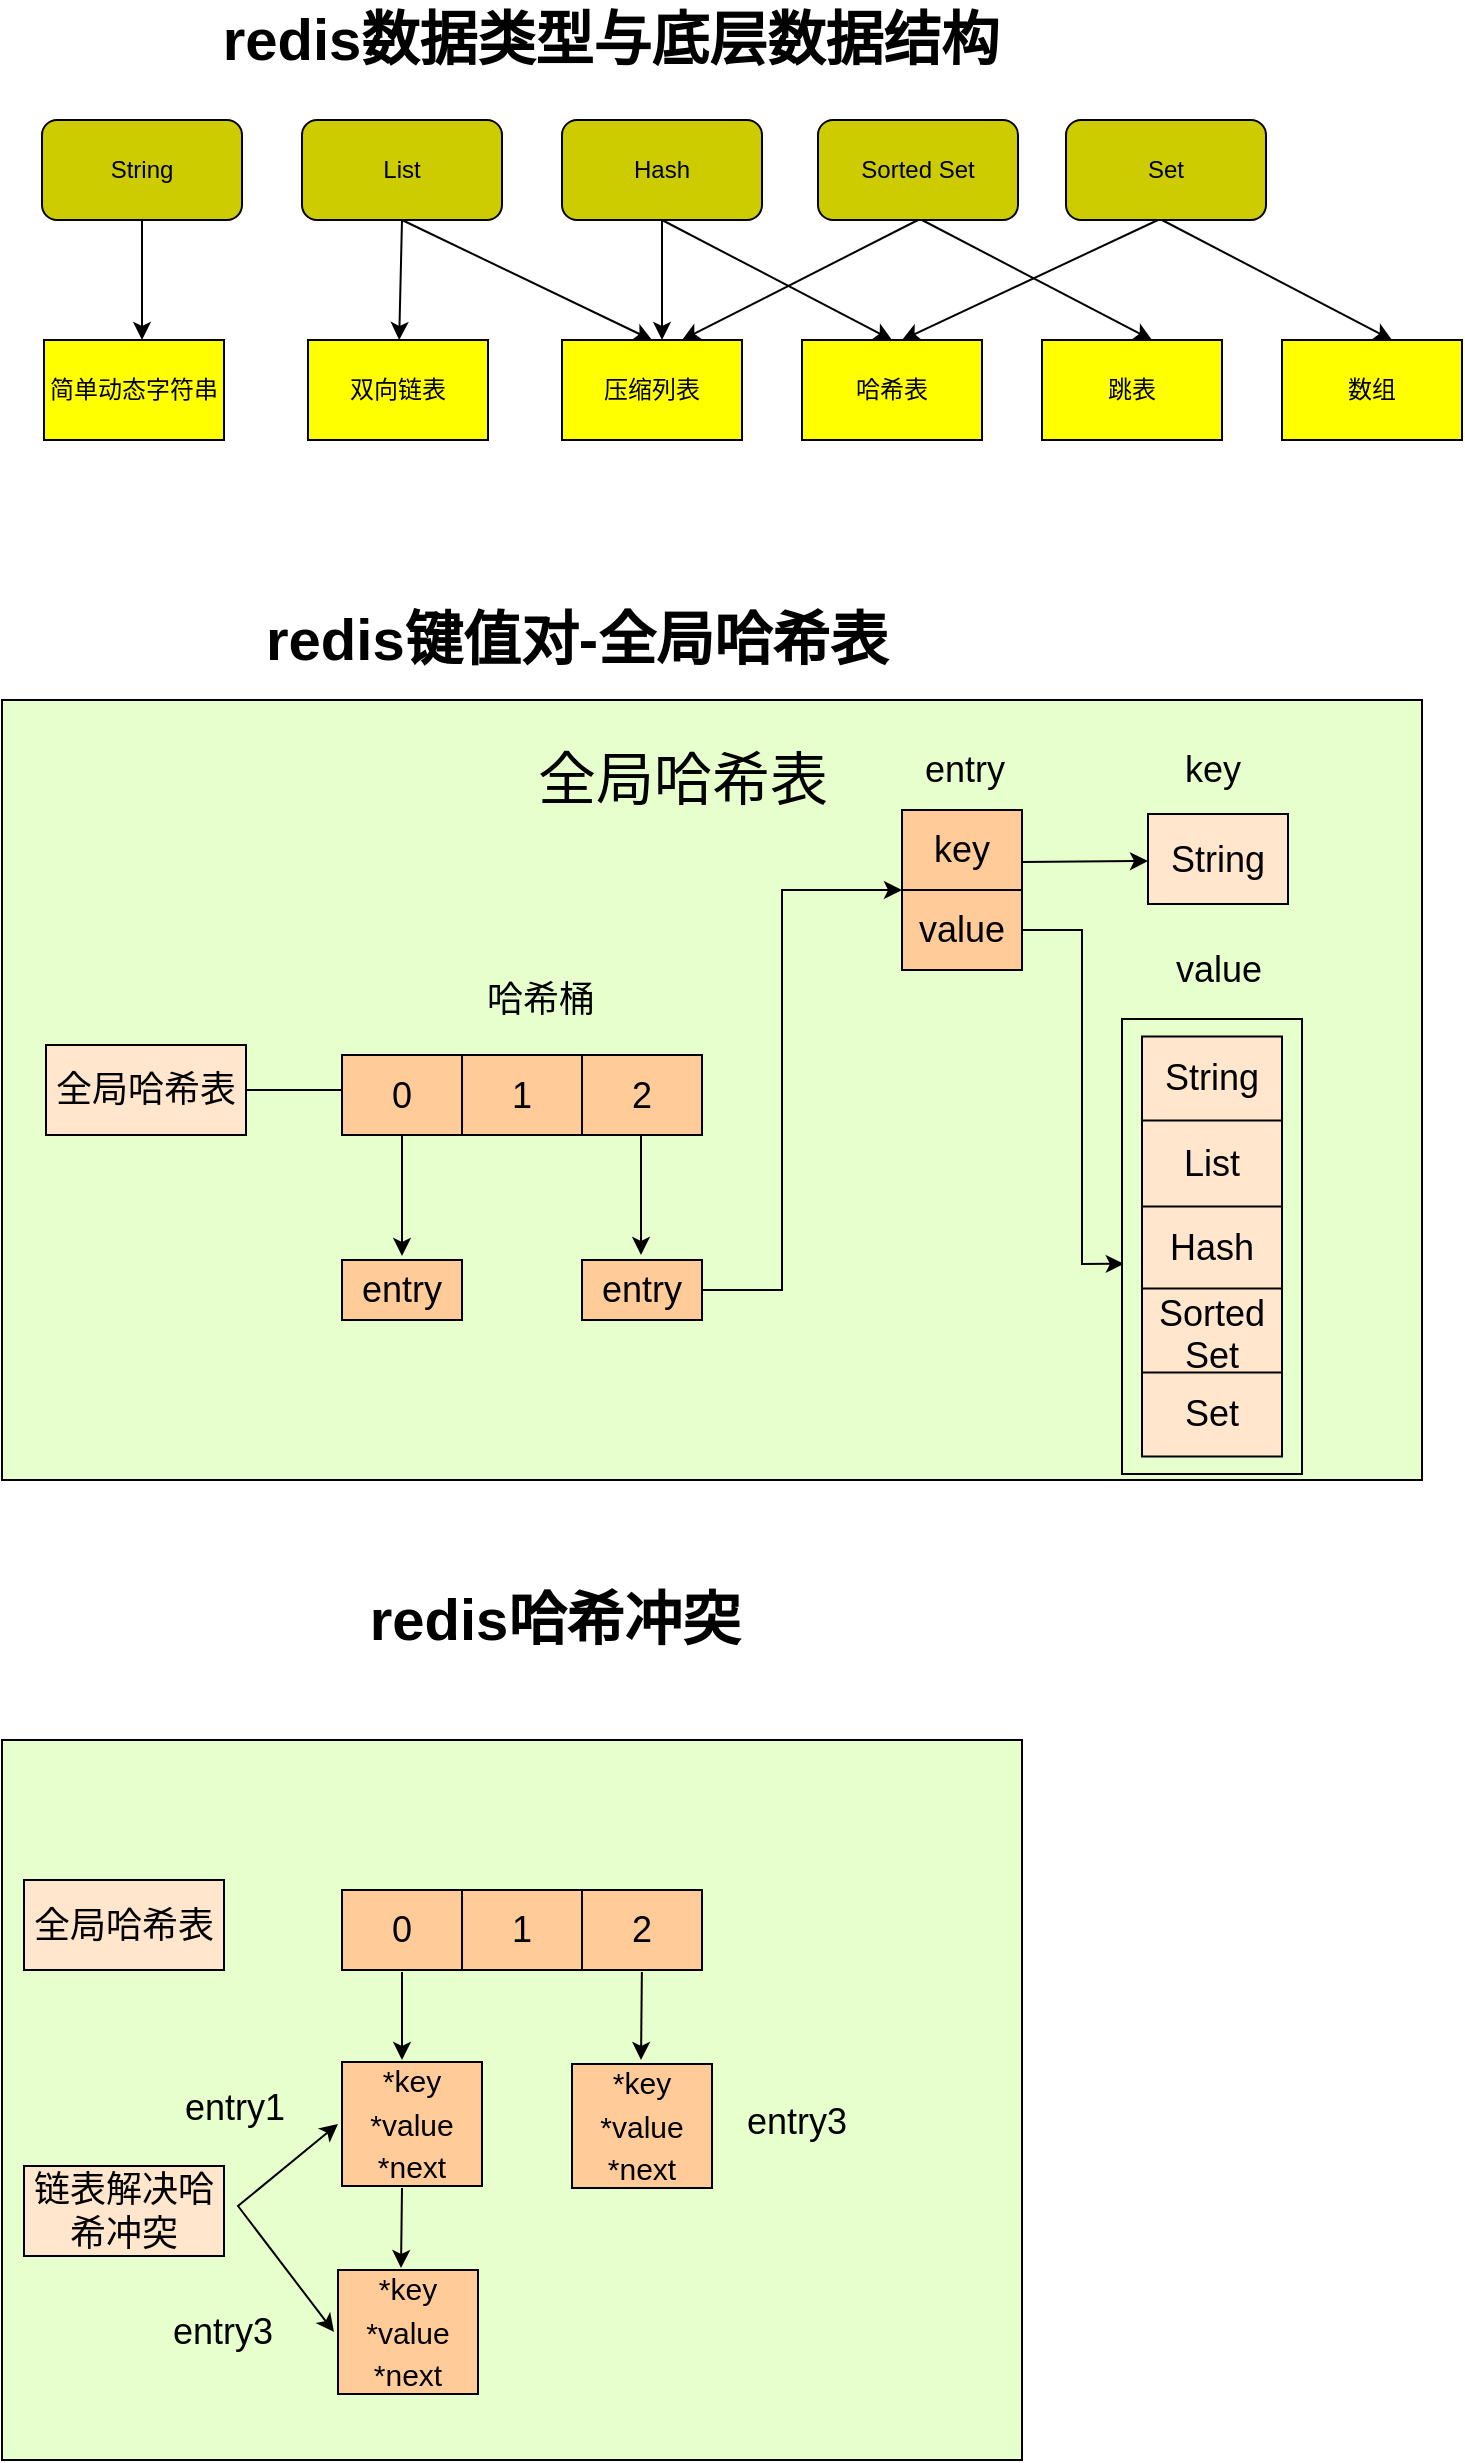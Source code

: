 <mxfile version="15.8.3" type="github">
  <diagram id="xm92QjREcHeRzNhlfidu" name="第 1 页">
    <mxGraphModel dx="946" dy="496" grid="1" gridSize="10" guides="1" tooltips="1" connect="1" arrows="1" fold="1" page="1" pageScale="1" pageWidth="827" pageHeight="1169" math="0" shadow="0">
      <root>
        <mxCell id="0" />
        <mxCell id="1" parent="0" />
        <mxCell id="ieVy2Ef-1YmjKpl5WXtm-2" value="String" style="rounded=1;whiteSpace=wrap;html=1;fillColor=#CCCC00;" parent="1" vertex="1">
          <mxGeometry x="130" y="80" width="100" height="50" as="geometry" />
        </mxCell>
        <mxCell id="ieVy2Ef-1YmjKpl5WXtm-3" value="Set" style="rounded=1;whiteSpace=wrap;html=1;fillColor=#CCCC00;" parent="1" vertex="1">
          <mxGeometry x="642" y="80" width="100" height="50" as="geometry" />
        </mxCell>
        <mxCell id="ieVy2Ef-1YmjKpl5WXtm-4" value="Hash" style="rounded=1;whiteSpace=wrap;html=1;fillColor=#CCCC00;" parent="1" vertex="1">
          <mxGeometry x="390" y="80" width="100" height="50" as="geometry" />
        </mxCell>
        <mxCell id="ieVy2Ef-1YmjKpl5WXtm-5" value="List" style="rounded=1;whiteSpace=wrap;html=1;fillColor=#CCCC00;" parent="1" vertex="1">
          <mxGeometry x="260" y="80" width="100" height="50" as="geometry" />
        </mxCell>
        <mxCell id="ieVy2Ef-1YmjKpl5WXtm-6" value="Sorted Set" style="rounded=1;whiteSpace=wrap;html=1;fillColor=#CCCC00;" parent="1" vertex="1">
          <mxGeometry x="518" y="80" width="100" height="50" as="geometry" />
        </mxCell>
        <mxCell id="ieVy2Ef-1YmjKpl5WXtm-56" value="简单动态字符串" style="rounded=0;whiteSpace=wrap;html=1;fillColor=#FFFF00;" parent="1" vertex="1">
          <mxGeometry x="131" y="190" width="90" height="50" as="geometry" />
        </mxCell>
        <mxCell id="ieVy2Ef-1YmjKpl5WXtm-57" value="双向链表" style="rounded=0;whiteSpace=wrap;html=1;fillColor=#FFFF00;" parent="1" vertex="1">
          <mxGeometry x="263" y="190" width="90" height="50" as="geometry" />
        </mxCell>
        <mxCell id="ieVy2Ef-1YmjKpl5WXtm-58" value="压缩列表" style="rounded=0;whiteSpace=wrap;html=1;fillColor=#FFFF00;" parent="1" vertex="1">
          <mxGeometry x="390" y="190" width="90" height="50" as="geometry" />
        </mxCell>
        <mxCell id="ieVy2Ef-1YmjKpl5WXtm-59" value="跳表" style="rounded=0;whiteSpace=wrap;html=1;fillColor=#FFFF00;" parent="1" vertex="1">
          <mxGeometry x="630" y="190" width="90" height="50" as="geometry" />
        </mxCell>
        <mxCell id="ieVy2Ef-1YmjKpl5WXtm-60" value="数组" style="rounded=0;whiteSpace=wrap;html=1;fillColor=#FFFF00;" parent="1" vertex="1">
          <mxGeometry x="750" y="190" width="90" height="50" as="geometry" />
        </mxCell>
        <mxCell id="ieVy2Ef-1YmjKpl5WXtm-61" value="哈希表" style="rounded=0;whiteSpace=wrap;html=1;fillColor=#FFFF00;" parent="1" vertex="1">
          <mxGeometry x="510" y="190" width="90" height="50" as="geometry" />
        </mxCell>
        <mxCell id="ieVy2Ef-1YmjKpl5WXtm-62" value="" style="endArrow=classic;html=1;rounded=0;exitX=0.5;exitY=1;exitDx=0;exitDy=0;" parent="1" source="ieVy2Ef-1YmjKpl5WXtm-2" edge="1">
          <mxGeometry width="50" height="50" relative="1" as="geometry">
            <mxPoint x="390" y="280" as="sourcePoint" />
            <mxPoint x="180" y="190" as="targetPoint" />
          </mxGeometry>
        </mxCell>
        <mxCell id="ieVy2Ef-1YmjKpl5WXtm-63" value="" style="endArrow=classic;html=1;rounded=0;exitX=0.5;exitY=1;exitDx=0;exitDy=0;" parent="1" source="ieVy2Ef-1YmjKpl5WXtm-5" target="ieVy2Ef-1YmjKpl5WXtm-57" edge="1">
          <mxGeometry width="50" height="50" relative="1" as="geometry">
            <mxPoint x="310" y="180" as="sourcePoint" />
            <mxPoint x="360" y="130" as="targetPoint" />
          </mxGeometry>
        </mxCell>
        <mxCell id="ieVy2Ef-1YmjKpl5WXtm-64" value="" style="endArrow=classic;html=1;rounded=0;entryX=0.5;entryY=0;entryDx=0;entryDy=0;exitX=0.5;exitY=1;exitDx=0;exitDy=0;" parent="1" source="ieVy2Ef-1YmjKpl5WXtm-5" target="ieVy2Ef-1YmjKpl5WXtm-58" edge="1">
          <mxGeometry width="50" height="50" relative="1" as="geometry">
            <mxPoint x="310" y="140" as="sourcePoint" />
            <mxPoint x="400" y="140" as="targetPoint" />
          </mxGeometry>
        </mxCell>
        <mxCell id="ieVy2Ef-1YmjKpl5WXtm-65" value="" style="endArrow=classic;html=1;rounded=0;exitX=0.5;exitY=1;exitDx=0;exitDy=0;" parent="1" source="ieVy2Ef-1YmjKpl5WXtm-4" edge="1">
          <mxGeometry width="50" height="50" relative="1" as="geometry">
            <mxPoint x="390" y="280" as="sourcePoint" />
            <mxPoint x="440" y="190" as="targetPoint" />
          </mxGeometry>
        </mxCell>
        <mxCell id="ieVy2Ef-1YmjKpl5WXtm-66" value="" style="endArrow=classic;html=1;rounded=0;exitX=0.5;exitY=1;exitDx=0;exitDy=0;entryX=0.5;entryY=0;entryDx=0;entryDy=0;" parent="1" source="ieVy2Ef-1YmjKpl5WXtm-4" target="ieVy2Ef-1YmjKpl5WXtm-61" edge="1">
          <mxGeometry width="50" height="50" relative="1" as="geometry">
            <mxPoint x="554.5" y="140" as="sourcePoint" />
            <mxPoint x="554.5" y="200" as="targetPoint" />
          </mxGeometry>
        </mxCell>
        <mxCell id="ieVy2Ef-1YmjKpl5WXtm-67" value="" style="endArrow=classic;html=1;rounded=0;exitX=0.5;exitY=1;exitDx=0;exitDy=0;entryX=0.5;entryY=0;entryDx=0;entryDy=0;" parent="1" edge="1">
          <mxGeometry width="50" height="50" relative="1" as="geometry">
            <mxPoint x="570" y="130" as="sourcePoint" />
            <mxPoint x="685" y="190" as="targetPoint" />
          </mxGeometry>
        </mxCell>
        <mxCell id="ieVy2Ef-1YmjKpl5WXtm-68" value="" style="endArrow=classic;html=1;rounded=0;exitX=0.5;exitY=1;exitDx=0;exitDy=0;" parent="1" source="ieVy2Ef-1YmjKpl5WXtm-6" edge="1">
          <mxGeometry width="50" height="50" relative="1" as="geometry">
            <mxPoint x="450" y="140" as="sourcePoint" />
            <mxPoint x="450" y="190" as="targetPoint" />
          </mxGeometry>
        </mxCell>
        <mxCell id="ieVy2Ef-1YmjKpl5WXtm-69" value="" style="endArrow=classic;html=1;rounded=0;exitX=0.5;exitY=1;exitDx=0;exitDy=0;entryX=0.5;entryY=0;entryDx=0;entryDy=0;" parent="1" edge="1">
          <mxGeometry width="50" height="50" relative="1" as="geometry">
            <mxPoint x="690" y="130" as="sourcePoint" />
            <mxPoint x="805" y="190" as="targetPoint" />
          </mxGeometry>
        </mxCell>
        <mxCell id="ieVy2Ef-1YmjKpl5WXtm-70" value="" style="endArrow=classic;html=1;rounded=0;" parent="1" edge="1">
          <mxGeometry width="50" height="50" relative="1" as="geometry">
            <mxPoint x="688" y="130" as="sourcePoint" />
            <mxPoint x="560" y="190" as="targetPoint" />
          </mxGeometry>
        </mxCell>
        <mxCell id="ieVy2Ef-1YmjKpl5WXtm-72" value="redis数据类型与底层数据结构" style="text;html=1;resizable=0;autosize=1;align=center;verticalAlign=middle;points=[];fillColor=none;strokeColor=none;rounded=0;fontStyle=1;fontSize=29;" parent="1" vertex="1">
          <mxGeometry x="214" y="20" width="400" height="40" as="geometry" />
        </mxCell>
        <mxCell id="ieVy2Ef-1YmjKpl5WXtm-74" value="redis键值对-全局哈希表" style="text;html=1;resizable=0;autosize=1;align=center;verticalAlign=middle;points=[];fillColor=none;strokeColor=none;rounded=0;fontStyle=1;fontSize=29;" parent="1" vertex="1">
          <mxGeometry x="232" y="320" width="330" height="40" as="geometry" />
        </mxCell>
        <mxCell id="ieVy2Ef-1YmjKpl5WXtm-76" value="" style="rounded=0;whiteSpace=wrap;html=1;fontSize=29;fillColor=#E6FFCC;" parent="1" vertex="1">
          <mxGeometry x="110" y="370" width="710" height="390" as="geometry" />
        </mxCell>
        <mxCell id="ieVy2Ef-1YmjKpl5WXtm-78" value="全局哈希表" style="text;html=1;resizable=0;autosize=1;align=center;verticalAlign=middle;points=[];fillColor=none;strokeColor=none;rounded=0;fontSize=29;" parent="1" vertex="1">
          <mxGeometry x="370" y="390" width="160" height="40" as="geometry" />
        </mxCell>
        <mxCell id="ieVy2Ef-1YmjKpl5WXtm-79" value="全局哈希表" style="rounded=0;whiteSpace=wrap;html=1;fontSize=18;fillColor=#FFE6CC;" parent="1" vertex="1">
          <mxGeometry x="132" y="542.5" width="100" height="45" as="geometry" />
        </mxCell>
        <mxCell id="ieVy2Ef-1YmjKpl5WXtm-81" value="" style="endArrow=classic;html=1;rounded=0;fontSize=18;exitX=1;exitY=0.5;exitDx=0;exitDy=0;entryX=0.254;entryY=0.5;entryDx=0;entryDy=0;entryPerimeter=0;" parent="1" source="ieVy2Ef-1YmjKpl5WXtm-79" target="ieVy2Ef-1YmjKpl5WXtm-76" edge="1">
          <mxGeometry width="50" height="50" relative="1" as="geometry">
            <mxPoint x="380" y="530" as="sourcePoint" />
            <mxPoint x="430" y="480" as="targetPoint" />
          </mxGeometry>
        </mxCell>
        <mxCell id="ieVy2Ef-1YmjKpl5WXtm-89" value="" style="shape=table;startSize=0;container=1;collapsible=0;childLayout=tableLayout;fontSize=18;fillColor=#FFCC99;" parent="1" vertex="1">
          <mxGeometry x="280" y="547.5" width="180" height="40" as="geometry" />
        </mxCell>
        <mxCell id="ieVy2Ef-1YmjKpl5WXtm-90" value="" style="shape=partialRectangle;collapsible=0;dropTarget=0;pointerEvents=0;fillColor=none;top=0;left=0;bottom=0;right=0;points=[[0,0.5],[1,0.5]];portConstraint=eastwest;fontSize=18;" parent="ieVy2Ef-1YmjKpl5WXtm-89" vertex="1">
          <mxGeometry width="180" height="40" as="geometry" />
        </mxCell>
        <mxCell id="ieVy2Ef-1YmjKpl5WXtm-91" value="0" style="shape=partialRectangle;html=1;whiteSpace=wrap;connectable=0;overflow=hidden;fillColor=none;top=0;left=0;bottom=0;right=0;pointerEvents=1;fontSize=18;" parent="ieVy2Ef-1YmjKpl5WXtm-90" vertex="1">
          <mxGeometry width="60" height="40" as="geometry">
            <mxRectangle width="60" height="40" as="alternateBounds" />
          </mxGeometry>
        </mxCell>
        <mxCell id="ieVy2Ef-1YmjKpl5WXtm-92" value="1" style="shape=partialRectangle;html=1;whiteSpace=wrap;connectable=0;overflow=hidden;fillColor=none;top=0;left=0;bottom=0;right=0;pointerEvents=1;fontSize=18;" parent="ieVy2Ef-1YmjKpl5WXtm-90" vertex="1">
          <mxGeometry x="60" width="60" height="40" as="geometry">
            <mxRectangle width="60" height="40" as="alternateBounds" />
          </mxGeometry>
        </mxCell>
        <mxCell id="ieVy2Ef-1YmjKpl5WXtm-93" value="2" style="shape=partialRectangle;html=1;whiteSpace=wrap;connectable=0;overflow=hidden;fillColor=none;top=0;left=0;bottom=0;right=0;pointerEvents=1;fontSize=18;" parent="ieVy2Ef-1YmjKpl5WXtm-90" vertex="1">
          <mxGeometry x="120" width="60" height="40" as="geometry">
            <mxRectangle width="60" height="40" as="alternateBounds" />
          </mxGeometry>
        </mxCell>
        <mxCell id="ieVy2Ef-1YmjKpl5WXtm-94" value="entry" style="rounded=0;whiteSpace=wrap;html=1;fontSize=18;fillColor=#FFCC99;" parent="1" vertex="1">
          <mxGeometry x="280" y="650" width="60" height="30" as="geometry" />
        </mxCell>
        <mxCell id="ieVy2Ef-1YmjKpl5WXtm-97" value="entry" style="rounded=0;whiteSpace=wrap;html=1;fontSize=18;fillColor=#FFCC99;" parent="1" vertex="1">
          <mxGeometry x="400" y="650" width="60" height="30" as="geometry" />
        </mxCell>
        <mxCell id="ieVy2Ef-1YmjKpl5WXtm-98" value="" style="endArrow=classic;html=1;rounded=0;fontSize=18;entryX=0.5;entryY=0;entryDx=0;entryDy=0;" parent="1" edge="1">
          <mxGeometry width="50" height="50" relative="1" as="geometry">
            <mxPoint x="310" y="588" as="sourcePoint" />
            <mxPoint x="310" y="648" as="targetPoint" />
          </mxGeometry>
        </mxCell>
        <mxCell id="ieVy2Ef-1YmjKpl5WXtm-99" value="" style="endArrow=classic;html=1;rounded=0;fontSize=18;entryX=0.5;entryY=0;entryDx=0;entryDy=0;" parent="1" edge="1">
          <mxGeometry width="50" height="50" relative="1" as="geometry">
            <mxPoint x="429.5" y="587.5" as="sourcePoint" />
            <mxPoint x="429.5" y="647.5" as="targetPoint" />
          </mxGeometry>
        </mxCell>
        <mxCell id="ieVy2Ef-1YmjKpl5WXtm-102" value="" style="endArrow=classic;html=1;rounded=0;fontSize=18;exitX=1;exitY=0.5;exitDx=0;exitDy=0;entryX=0;entryY=0.5;entryDx=0;entryDy=0;" parent="1" source="ieVy2Ef-1YmjKpl5WXtm-97" edge="1">
          <mxGeometry width="50" height="50" relative="1" as="geometry">
            <mxPoint x="480" y="690" as="sourcePoint" />
            <mxPoint x="560" y="465" as="targetPoint" />
            <Array as="points">
              <mxPoint x="500" y="665" />
              <mxPoint x="500" y="465" />
            </Array>
          </mxGeometry>
        </mxCell>
        <mxCell id="ieVy2Ef-1YmjKpl5WXtm-103" value="" style="shape=table;startSize=0;container=1;collapsible=0;childLayout=tableLayout;fontSize=18;fillColor=#FFCC99;" parent="1" vertex="1">
          <mxGeometry x="560" y="425" width="60" height="80" as="geometry" />
        </mxCell>
        <mxCell id="ieVy2Ef-1YmjKpl5WXtm-104" value="" style="shape=partialRectangle;collapsible=0;dropTarget=0;pointerEvents=0;fillColor=none;top=0;left=0;bottom=0;right=0;points=[[0,0.5],[1,0.5]];portConstraint=eastwest;fontSize=18;" parent="ieVy2Ef-1YmjKpl5WXtm-103" vertex="1">
          <mxGeometry width="60" height="40" as="geometry" />
        </mxCell>
        <mxCell id="ieVy2Ef-1YmjKpl5WXtm-105" value="key" style="shape=partialRectangle;html=1;whiteSpace=wrap;connectable=0;overflow=hidden;fillColor=none;top=0;left=0;bottom=0;right=0;pointerEvents=1;fontSize=18;" parent="ieVy2Ef-1YmjKpl5WXtm-104" vertex="1">
          <mxGeometry width="60" height="40" as="geometry">
            <mxRectangle width="60" height="40" as="alternateBounds" />
          </mxGeometry>
        </mxCell>
        <mxCell id="ieVy2Ef-1YmjKpl5WXtm-106" value="" style="shape=partialRectangle;collapsible=0;dropTarget=0;pointerEvents=0;fillColor=none;top=0;left=0;bottom=0;right=0;points=[[0,0.5],[1,0.5]];portConstraint=eastwest;fontSize=18;" parent="ieVy2Ef-1YmjKpl5WXtm-103" vertex="1">
          <mxGeometry y="40" width="60" height="40" as="geometry" />
        </mxCell>
        <mxCell id="ieVy2Ef-1YmjKpl5WXtm-107" value="value" style="shape=partialRectangle;html=1;whiteSpace=wrap;connectable=0;overflow=hidden;fillColor=none;top=0;left=0;bottom=0;right=0;pointerEvents=1;fontSize=18;" parent="ieVy2Ef-1YmjKpl5WXtm-106" vertex="1">
          <mxGeometry width="60" height="40" as="geometry">
            <mxRectangle width="60" height="40" as="alternateBounds" />
          </mxGeometry>
        </mxCell>
        <mxCell id="ieVy2Ef-1YmjKpl5WXtm-108" value="String" style="rounded=0;whiteSpace=wrap;html=1;fontSize=18;fillColor=#FFE6CC;" parent="1" vertex="1">
          <mxGeometry x="683" y="427" width="70" height="45" as="geometry" />
        </mxCell>
        <mxCell id="ieVy2Ef-1YmjKpl5WXtm-120" value="" style="endArrow=classic;html=1;rounded=0;fontSize=18;entryX=0;entryY=0.5;entryDx=0;entryDy=0;" parent="1" edge="1">
          <mxGeometry width="50" height="50" relative="1" as="geometry">
            <mxPoint x="620" y="451" as="sourcePoint" />
            <mxPoint x="683" y="450.5" as="targetPoint" />
          </mxGeometry>
        </mxCell>
        <mxCell id="ieVy2Ef-1YmjKpl5WXtm-121" value="" style="endArrow=classic;html=1;rounded=0;fontSize=18;exitX=1;exitY=0.5;exitDx=0;exitDy=0;entryX=0.01;entryY=0.538;entryDx=0;entryDy=0;entryPerimeter=0;" parent="1" source="ieVy2Ef-1YmjKpl5WXtm-106" target="ieVy2Ef-1YmjKpl5WXtm-122" edge="1">
          <mxGeometry width="50" height="50" relative="1" as="geometry">
            <mxPoint x="630" y="530" as="sourcePoint" />
            <mxPoint x="680" y="480" as="targetPoint" />
            <Array as="points">
              <mxPoint x="650" y="485" />
              <mxPoint x="650" y="652" />
            </Array>
          </mxGeometry>
        </mxCell>
        <mxCell id="ieVy2Ef-1YmjKpl5WXtm-122" value="" style="rounded=0;whiteSpace=wrap;html=1;fontSize=18;fillColor=#E6FFCC;" parent="1" vertex="1">
          <mxGeometry x="670" y="529.5" width="90" height="227.5" as="geometry" />
        </mxCell>
        <mxCell id="ieVy2Ef-1YmjKpl5WXtm-109" value="" style="shape=table;startSize=0;container=1;collapsible=0;childLayout=tableLayout;fontSize=18;fillColor=#FFE6CC;" parent="1" vertex="1">
          <mxGeometry x="680" y="538.25" width="70" height="210" as="geometry" />
        </mxCell>
        <mxCell id="ieVy2Ef-1YmjKpl5WXtm-110" value="" style="shape=partialRectangle;collapsible=0;dropTarget=0;pointerEvents=0;fillColor=none;top=0;left=0;bottom=0;right=0;points=[[0,0.5],[1,0.5]];portConstraint=eastwest;fontSize=18;" parent="ieVy2Ef-1YmjKpl5WXtm-109" vertex="1">
          <mxGeometry width="70" height="42" as="geometry" />
        </mxCell>
        <mxCell id="ieVy2Ef-1YmjKpl5WXtm-111" value="String" style="shape=partialRectangle;html=1;whiteSpace=wrap;connectable=0;overflow=hidden;fillColor=none;top=0;left=0;bottom=0;right=0;pointerEvents=1;fontSize=18;" parent="ieVy2Ef-1YmjKpl5WXtm-110" vertex="1">
          <mxGeometry width="70" height="42" as="geometry">
            <mxRectangle width="70" height="42" as="alternateBounds" />
          </mxGeometry>
        </mxCell>
        <mxCell id="ieVy2Ef-1YmjKpl5WXtm-112" value="" style="shape=partialRectangle;collapsible=0;dropTarget=0;pointerEvents=0;fillColor=none;top=0;left=0;bottom=0;right=0;points=[[0,0.5],[1,0.5]];portConstraint=eastwest;fontSize=18;" parent="ieVy2Ef-1YmjKpl5WXtm-109" vertex="1">
          <mxGeometry y="42" width="70" height="43" as="geometry" />
        </mxCell>
        <mxCell id="ieVy2Ef-1YmjKpl5WXtm-113" value="List" style="shape=partialRectangle;html=1;whiteSpace=wrap;connectable=0;overflow=hidden;fillColor=none;top=0;left=0;bottom=0;right=0;pointerEvents=1;fontSize=18;" parent="ieVy2Ef-1YmjKpl5WXtm-112" vertex="1">
          <mxGeometry width="70" height="43" as="geometry">
            <mxRectangle width="70" height="43" as="alternateBounds" />
          </mxGeometry>
        </mxCell>
        <mxCell id="ieVy2Ef-1YmjKpl5WXtm-114" value="" style="shape=partialRectangle;collapsible=0;dropTarget=0;pointerEvents=0;fillColor=none;top=0;left=0;bottom=0;right=0;points=[[0,0.5],[1,0.5]];portConstraint=eastwest;fontSize=18;" parent="ieVy2Ef-1YmjKpl5WXtm-109" vertex="1">
          <mxGeometry y="85" width="70" height="41" as="geometry" />
        </mxCell>
        <mxCell id="ieVy2Ef-1YmjKpl5WXtm-115" value="Hash" style="shape=partialRectangle;html=1;whiteSpace=wrap;connectable=0;overflow=hidden;fillColor=none;top=0;left=0;bottom=0;right=0;pointerEvents=1;fontSize=18;" parent="ieVy2Ef-1YmjKpl5WXtm-114" vertex="1">
          <mxGeometry width="70" height="41" as="geometry">
            <mxRectangle width="70" height="41" as="alternateBounds" />
          </mxGeometry>
        </mxCell>
        <mxCell id="ieVy2Ef-1YmjKpl5WXtm-116" value="" style="shape=partialRectangle;collapsible=0;dropTarget=0;pointerEvents=0;fillColor=none;top=0;left=0;bottom=0;right=0;points=[[0,0.5],[1,0.5]];portConstraint=eastwest;fontSize=18;" parent="ieVy2Ef-1YmjKpl5WXtm-109" vertex="1">
          <mxGeometry y="126" width="70" height="42" as="geometry" />
        </mxCell>
        <mxCell id="ieVy2Ef-1YmjKpl5WXtm-117" value="Sorted Set" style="shape=partialRectangle;html=1;whiteSpace=wrap;connectable=0;overflow=hidden;fillColor=none;top=0;left=0;bottom=0;right=0;pointerEvents=1;fontSize=18;" parent="ieVy2Ef-1YmjKpl5WXtm-116" vertex="1">
          <mxGeometry width="70" height="42" as="geometry">
            <mxRectangle width="70" height="42" as="alternateBounds" />
          </mxGeometry>
        </mxCell>
        <mxCell id="ieVy2Ef-1YmjKpl5WXtm-118" value="" style="shape=partialRectangle;collapsible=0;dropTarget=0;pointerEvents=0;fillColor=none;top=0;left=0;bottom=0;right=0;points=[[0,0.5],[1,0.5]];portConstraint=eastwest;fontSize=18;" parent="ieVy2Ef-1YmjKpl5WXtm-109" vertex="1">
          <mxGeometry y="168" width="70" height="42" as="geometry" />
        </mxCell>
        <mxCell id="ieVy2Ef-1YmjKpl5WXtm-119" value="Set" style="shape=partialRectangle;html=1;whiteSpace=wrap;connectable=0;overflow=hidden;fillColor=none;top=0;left=0;bottom=0;right=0;pointerEvents=1;fontSize=18;" parent="ieVy2Ef-1YmjKpl5WXtm-118" vertex="1">
          <mxGeometry width="70" height="42" as="geometry">
            <mxRectangle width="70" height="42" as="alternateBounds" />
          </mxGeometry>
        </mxCell>
        <mxCell id="ieVy2Ef-1YmjKpl5WXtm-123" value="哈希桶" style="text;html=1;resizable=0;autosize=1;align=center;verticalAlign=middle;points=[];fillColor=none;strokeColor=none;rounded=0;fontSize=18;" parent="1" vertex="1">
          <mxGeometry x="344" y="505" width="70" height="30" as="geometry" />
        </mxCell>
        <mxCell id="ieVy2Ef-1YmjKpl5WXtm-124" value="entry" style="text;html=1;resizable=0;autosize=1;align=center;verticalAlign=middle;points=[];fillColor=none;strokeColor=none;rounded=0;fontSize=18;" parent="1" vertex="1">
          <mxGeometry x="561" y="390" width="60" height="30" as="geometry" />
        </mxCell>
        <mxCell id="ieVy2Ef-1YmjKpl5WXtm-125" value="value" style="text;html=1;resizable=0;autosize=1;align=center;verticalAlign=middle;points=[];fillColor=none;strokeColor=none;rounded=0;fontSize=18;" parent="1" vertex="1">
          <mxGeometry x="688" y="490" width="60" height="30" as="geometry" />
        </mxCell>
        <mxCell id="ieVy2Ef-1YmjKpl5WXtm-126" value="key" style="text;html=1;resizable=0;autosize=1;align=center;verticalAlign=middle;points=[];fillColor=none;strokeColor=none;rounded=0;fontSize=18;" parent="1" vertex="1">
          <mxGeometry x="695" y="390" width="40" height="30" as="geometry" />
        </mxCell>
        <mxCell id="TX7STuWcXEx8gcCeR0AW-1" value="redis哈希冲突" style="text;html=1;resizable=0;autosize=1;align=center;verticalAlign=middle;points=[];fillColor=none;strokeColor=none;rounded=0;fontStyle=1;fontSize=29;" vertex="1" parent="1">
          <mxGeometry x="286" y="810" width="200" height="40" as="geometry" />
        </mxCell>
        <mxCell id="TX7STuWcXEx8gcCeR0AW-8" value="" style="rounded=0;whiteSpace=wrap;html=1;fontSize=29;fillColor=#E6FFCC;" vertex="1" parent="1">
          <mxGeometry x="110" y="890" width="510" height="360" as="geometry" />
        </mxCell>
        <mxCell id="TX7STuWcXEx8gcCeR0AW-10" value="全局哈希表" style="rounded=0;whiteSpace=wrap;html=1;fontSize=18;fillColor=#FFE6CC;" vertex="1" parent="1">
          <mxGeometry x="121" y="960" width="100" height="45" as="geometry" />
        </mxCell>
        <mxCell id="TX7STuWcXEx8gcCeR0AW-11" value="" style="shape=table;startSize=0;container=1;collapsible=0;childLayout=tableLayout;fontSize=18;fillColor=#FFCC99;" vertex="1" parent="1">
          <mxGeometry x="280" y="965" width="180" height="40" as="geometry" />
        </mxCell>
        <mxCell id="TX7STuWcXEx8gcCeR0AW-12" value="" style="shape=partialRectangle;collapsible=0;dropTarget=0;pointerEvents=0;fillColor=none;top=0;left=0;bottom=0;right=0;points=[[0,0.5],[1,0.5]];portConstraint=eastwest;fontSize=18;" vertex="1" parent="TX7STuWcXEx8gcCeR0AW-11">
          <mxGeometry width="180" height="40" as="geometry" />
        </mxCell>
        <mxCell id="TX7STuWcXEx8gcCeR0AW-13" value="0" style="shape=partialRectangle;html=1;whiteSpace=wrap;connectable=0;overflow=hidden;fillColor=none;top=0;left=0;bottom=0;right=0;pointerEvents=1;fontSize=18;" vertex="1" parent="TX7STuWcXEx8gcCeR0AW-12">
          <mxGeometry width="60" height="40" as="geometry">
            <mxRectangle width="60" height="40" as="alternateBounds" />
          </mxGeometry>
        </mxCell>
        <mxCell id="TX7STuWcXEx8gcCeR0AW-14" value="1" style="shape=partialRectangle;html=1;whiteSpace=wrap;connectable=0;overflow=hidden;fillColor=none;top=0;left=0;bottom=0;right=0;pointerEvents=1;fontSize=18;" vertex="1" parent="TX7STuWcXEx8gcCeR0AW-12">
          <mxGeometry x="60" width="60" height="40" as="geometry">
            <mxRectangle width="60" height="40" as="alternateBounds" />
          </mxGeometry>
        </mxCell>
        <mxCell id="TX7STuWcXEx8gcCeR0AW-15" value="2" style="shape=partialRectangle;html=1;whiteSpace=wrap;connectable=0;overflow=hidden;fillColor=none;top=0;left=0;bottom=0;right=0;pointerEvents=1;fontSize=18;" vertex="1" parent="TX7STuWcXEx8gcCeR0AW-12">
          <mxGeometry x="120" width="60" height="40" as="geometry">
            <mxRectangle width="60" height="40" as="alternateBounds" />
          </mxGeometry>
        </mxCell>
        <mxCell id="TX7STuWcXEx8gcCeR0AW-16" value="&lt;font style=&quot;font-size: 15px&quot;&gt;*key&lt;br&gt;*value&lt;br&gt;*next&lt;/font&gt;" style="rounded=0;whiteSpace=wrap;html=1;fontSize=18;fillColor=#FFCC99;" vertex="1" parent="1">
          <mxGeometry x="280" y="1051" width="70" height="62" as="geometry" />
        </mxCell>
        <mxCell id="TX7STuWcXEx8gcCeR0AW-18" value="" style="endArrow=classic;html=1;rounded=0;fontSize=18;" edge="1" parent="1">
          <mxGeometry width="50" height="50" relative="1" as="geometry">
            <mxPoint x="310" y="1006" as="sourcePoint" />
            <mxPoint x="310" y="1050" as="targetPoint" />
          </mxGeometry>
        </mxCell>
        <mxCell id="TX7STuWcXEx8gcCeR0AW-19" value="" style="endArrow=classic;html=1;rounded=0;fontSize=18;entryX=0.5;entryY=0;entryDx=0;entryDy=0;exitX=0.833;exitY=1.025;exitDx=0;exitDy=0;exitPerimeter=0;" edge="1" parent="1" source="TX7STuWcXEx8gcCeR0AW-12">
          <mxGeometry width="50" height="50" relative="1" as="geometry">
            <mxPoint x="430" y="1010" as="sourcePoint" />
            <mxPoint x="429.5" y="1050" as="targetPoint" />
          </mxGeometry>
        </mxCell>
        <mxCell id="TX7STuWcXEx8gcCeR0AW-27" value="&lt;span style=&quot;font-size: 18px&quot;&gt;entry1&lt;/span&gt;" style="text;html=1;resizable=0;autosize=1;align=center;verticalAlign=middle;points=[];fillColor=none;strokeColor=none;rounded=0;" vertex="1" parent="1">
          <mxGeometry x="191" y="1064" width="70" height="20" as="geometry" />
        </mxCell>
        <mxCell id="TX7STuWcXEx8gcCeR0AW-28" value="&lt;font style=&quot;font-size: 15px&quot;&gt;*key&lt;br&gt;*value&lt;br&gt;*next&lt;/font&gt;" style="rounded=0;whiteSpace=wrap;html=1;fontSize=18;fillColor=#FFCC99;" vertex="1" parent="1">
          <mxGeometry x="395" y="1052" width="70" height="62" as="geometry" />
        </mxCell>
        <mxCell id="TX7STuWcXEx8gcCeR0AW-29" value="&lt;font style=&quot;font-size: 15px&quot;&gt;*key&lt;br&gt;*value&lt;br&gt;*next&lt;/font&gt;" style="rounded=0;whiteSpace=wrap;html=1;fontSize=18;fillColor=#FFCC99;" vertex="1" parent="1">
          <mxGeometry x="278" y="1155" width="70" height="62" as="geometry" />
        </mxCell>
        <mxCell id="TX7STuWcXEx8gcCeR0AW-31" value="" style="endArrow=classic;html=1;rounded=0;fontSize=18;entryX=0.5;entryY=0;entryDx=0;entryDy=0;" edge="1" parent="1">
          <mxGeometry width="50" height="50" relative="1" as="geometry">
            <mxPoint x="310" y="1114" as="sourcePoint" />
            <mxPoint x="309.5" y="1154" as="targetPoint" />
            <Array as="points">
              <mxPoint x="310" y="1114" />
            </Array>
          </mxGeometry>
        </mxCell>
        <mxCell id="TX7STuWcXEx8gcCeR0AW-32" value="&lt;span style=&quot;font-size: 18px&quot;&gt;entry3&lt;/span&gt;" style="text;html=1;resizable=0;autosize=1;align=center;verticalAlign=middle;points=[];fillColor=none;strokeColor=none;rounded=0;" vertex="1" parent="1">
          <mxGeometry x="472" y="1071" width="70" height="20" as="geometry" />
        </mxCell>
        <mxCell id="TX7STuWcXEx8gcCeR0AW-33" value="&lt;span style=&quot;font-size: 18px&quot;&gt;entry3&lt;/span&gt;" style="text;html=1;resizable=0;autosize=1;align=center;verticalAlign=middle;points=[];fillColor=none;strokeColor=none;rounded=0;" vertex="1" parent="1">
          <mxGeometry x="185" y="1176" width="70" height="20" as="geometry" />
        </mxCell>
        <mxCell id="TX7STuWcXEx8gcCeR0AW-35" value="" style="endArrow=classic;startArrow=classic;html=1;rounded=0;entryX=0;entryY=0.5;entryDx=0;entryDy=0;exitX=0;exitY=0.5;exitDx=0;exitDy=0;" edge="1" parent="1">
          <mxGeometry width="50" height="50" relative="1" as="geometry">
            <mxPoint x="276" y="1186" as="sourcePoint" />
            <mxPoint x="278" y="1082" as="targetPoint" />
            <Array as="points">
              <mxPoint x="228" y="1123" />
            </Array>
          </mxGeometry>
        </mxCell>
        <mxCell id="TX7STuWcXEx8gcCeR0AW-36" value="链表解决哈希冲突" style="rounded=0;whiteSpace=wrap;html=1;fontSize=18;fillColor=#FFE6CC;" vertex="1" parent="1">
          <mxGeometry x="121" y="1103" width="100" height="45" as="geometry" />
        </mxCell>
      </root>
    </mxGraphModel>
  </diagram>
</mxfile>
